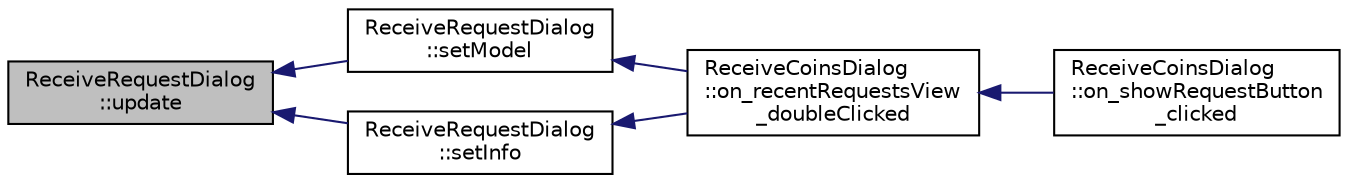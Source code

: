 digraph "ReceiveRequestDialog::update"
{
  edge [fontname="Helvetica",fontsize="10",labelfontname="Helvetica",labelfontsize="10"];
  node [fontname="Helvetica",fontsize="10",shape=record];
  rankdir="LR";
  Node56 [label="ReceiveRequestDialog\l::update",height=0.2,width=0.4,color="black", fillcolor="grey75", style="filled", fontcolor="black"];
  Node56 -> Node57 [dir="back",color="midnightblue",fontsize="10",style="solid",fontname="Helvetica"];
  Node57 [label="ReceiveRequestDialog\l::setModel",height=0.2,width=0.4,color="black", fillcolor="white", style="filled",URL="$class_receive_request_dialog.html#ad57b3bf409346660842360836fd8569d"];
  Node57 -> Node58 [dir="back",color="midnightblue",fontsize="10",style="solid",fontname="Helvetica"];
  Node58 [label="ReceiveCoinsDialog\l::on_recentRequestsView\l_doubleClicked",height=0.2,width=0.4,color="black", fillcolor="white", style="filled",URL="$class_receive_coins_dialog.html#a5eabd6106c8e3b275305b84c0303f314"];
  Node58 -> Node59 [dir="back",color="midnightblue",fontsize="10",style="solid",fontname="Helvetica"];
  Node59 [label="ReceiveCoinsDialog\l::on_showRequestButton\l_clicked",height=0.2,width=0.4,color="black", fillcolor="white", style="filled",URL="$class_receive_coins_dialog.html#a56df78045de75af55f4c4045ad4b7fcd"];
  Node56 -> Node60 [dir="back",color="midnightblue",fontsize="10",style="solid",fontname="Helvetica"];
  Node60 [label="ReceiveRequestDialog\l::setInfo",height=0.2,width=0.4,color="black", fillcolor="white", style="filled",URL="$class_receive_request_dialog.html#a43344270ef71e68ad9c7a931cc0ca9ed"];
  Node60 -> Node58 [dir="back",color="midnightblue",fontsize="10",style="solid",fontname="Helvetica"];
}
